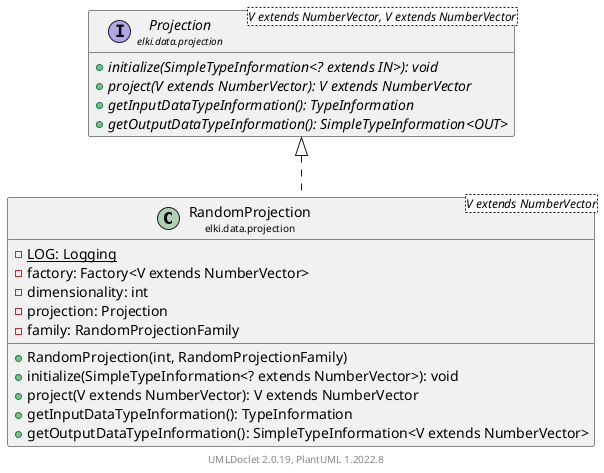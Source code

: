 @startuml
    remove .*\.(Instance|Par|Parameterizer|Factory)$
    set namespaceSeparator none
    hide empty fields
    hide empty methods

    class "<size:14>RandomProjection\n<size:10>elki.data.projection" as elki.data.projection.RandomProjection<V extends NumberVector> [[RandomProjection.html]] {
        {static} -LOG: Logging
        -factory: Factory<V extends NumberVector>
        -dimensionality: int
        -projection: Projection
        -family: RandomProjectionFamily
        +RandomProjection(int, RandomProjectionFamily)
        +initialize(SimpleTypeInformation<? extends NumberVector>): void
        +project(V extends NumberVector): V extends NumberVector
        +getInputDataTypeInformation(): TypeInformation
        +getOutputDataTypeInformation(): SimpleTypeInformation<V extends NumberVector>
    }

    interface "<size:14>Projection\n<size:10>elki.data.projection" as elki.data.projection.Projection<V extends NumberVector, V extends NumberVector> [[Projection.html]] {
        {abstract} +initialize(SimpleTypeInformation<? extends IN>): void
        {abstract} +project(V extends NumberVector): V extends NumberVector
        {abstract} +getInputDataTypeInformation(): TypeInformation
        {abstract} +getOutputDataTypeInformation(): SimpleTypeInformation<OUT>
    }
    class "<size:14>RandomProjection.Par\n<size:10>elki.data.projection" as elki.data.projection.RandomProjection.Par [[RandomProjection.Par.html]]

    elki.data.projection.Projection <|.. elki.data.projection.RandomProjection
    elki.data.projection.RandomProjection +-- elki.data.projection.RandomProjection.Par

    center footer UMLDoclet 2.0.19, PlantUML 1.2022.8
@enduml
